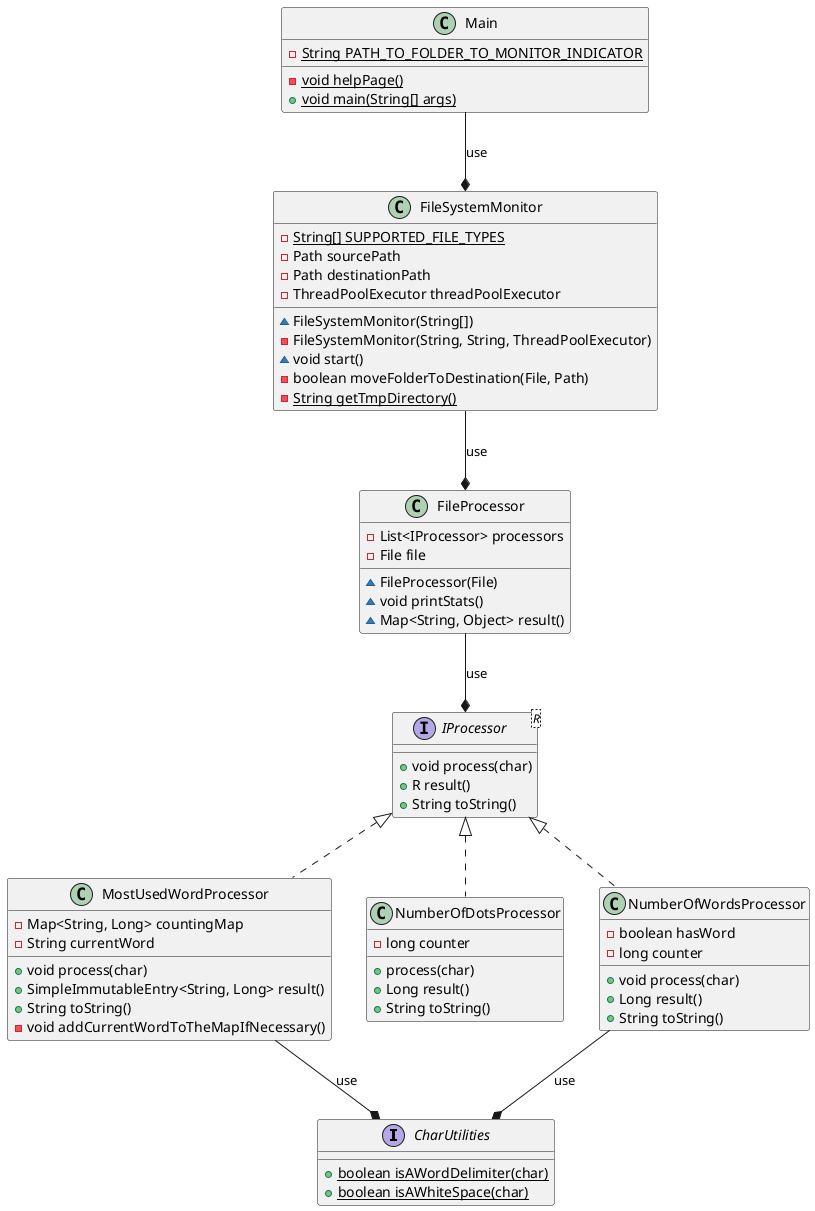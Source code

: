 @startuml

interface CharUtilities {
  + {method}{static} boolean isAWordDelimiter(char)
  + {method}{static} boolean isAWhiteSpace(char)
}

interface IProcessor<R> {
  + {method} void process(char)
  + {method} R result()
  + {method} String toString()
}

class FileProcessor {
 - {field} List<IProcessor> processors
 - {field} File file
 ~ {method} FileProcessor(File)
 ~ {method} void printStats()
 ~ {method} Map<String, Object> result()
}

class FileSystemMonitor {
  - {field}{static} String[] SUPPORTED_FILE_TYPES
  - {field} Path sourcePath
  - {field} Path destinationPath
  - {field} ThreadPoolExecutor threadPoolExecutor
  ~ {method} FileSystemMonitor(String[])
  - {method} FileSystemMonitor(String, String, ThreadPoolExecutor)
  ~ {method} void start()
  - {method} boolean moveFolderToDestination(File, Path)
  - {method}{static} String getTmpDirectory()
}

class Main {
   - {method}{static} void helpPage()
   - {field}{static} String PATH_TO_FOLDER_TO_MONITOR_INDICATOR
   + {method}{static} void main(String[] args)
}

class MostUsedWordProcessor implements IProcessor {
  - {field} Map<String, Long> countingMap
  - {field} String currentWord
  + {method} void process(char)
  + {method} SimpleImmutableEntry<String, Long> result()
  + {method} String toString()
  - {method} void addCurrentWordToTheMapIfNecessary()
}

class NumberOfDotsProcessor implements IProcessor {
  - {field} long counter
  + {method} process(char)
  + {method} Long result()
  + {method} String toString()
}

class NumberOfWordsProcessor implements IProcessor {
   - {field} boolean hasWord
   - {field} long counter
   + void process(char)
   + Long result()
   + String toString()
}


Main --* FileSystemMonitor:use
FileSystemMonitor --* FileProcessor:use
FileProcessor --* IProcessor: use
MostUsedWordProcessor --* CharUtilities: use
NumberOfWordsProcessor --* CharUtilities: use
@enduml
